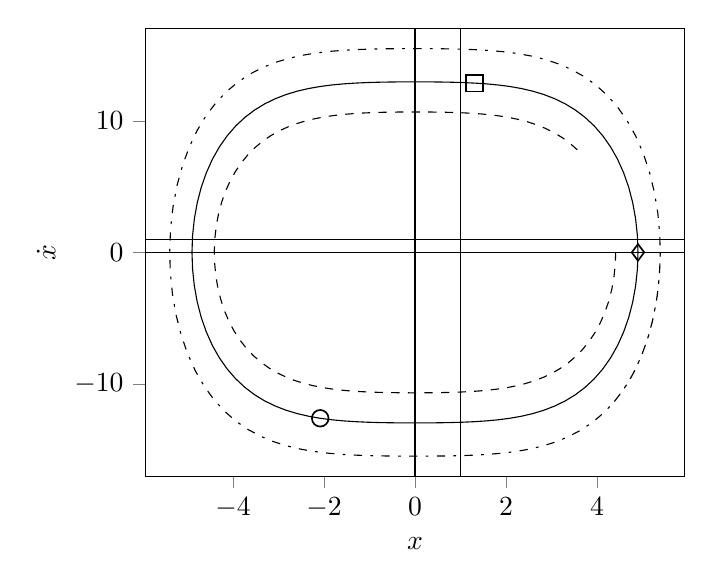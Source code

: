% This file was created by matplotlib2tikz v0.6.13.
\begin{tikzpicture}

\begin{axis}[
xlabel={$x$},
ylabel={$\dot x$},
xmin=-5.93, xmax=5.93,
ymin=-17.049, ymax=17.049,
xtick={-6,-4,-2,0,2,4,6},
xticklabels={,$-4$,$-2$,$0$,$2$,$4$,},
ytick={-20,-10,0,10,20},
yticklabels={,$-10$,$0$,$10$,$0$},
tick align=outside,
tick pos=left,
x grid style={white!69.02!black},
y grid style={white!69.02!black}
]
\addplot [black, forget plot]
table {%
4.901 0
4.888 -1.286
4.849 -2.552
4.785 -3.781
4.697 -4.955
4.585 -6.06
4.452 -7.086
4.299 -8.022
4.128 -8.865
3.941 -9.611
3.74 -10.262
3.527 -10.822
3.304 -11.294
3.071 -11.686
2.832 -12.007
2.586 -12.263
2.336 -12.464
2.083 -12.618
1.826 -12.733
1.568 -12.817
1.308 -12.876
1.047 -12.917
0.786 -12.943
0.524 -12.96
0.262 -12.968
-1.923e-06 -12.971
-0.262 -12.968
-0.524 -12.96
-0.786 -12.943
-1.047 -12.917
-1.308 -12.876
-1.568 -12.817
-1.826 -12.733
-2.083 -12.618
-2.336 -12.464
-2.586 -12.263
-2.832 -12.007
-3.071 -11.686
-3.304 -11.294
-3.527 -10.822
-3.74 -10.262
-3.941 -9.611
-4.128 -8.864
-4.299 -8.022
-4.452 -7.085
-4.585 -6.06
-4.697 -4.955
-4.785 -3.781
-4.849 -2.552
-4.888 -1.286
-4.901 1.926e-05
-4.888 1.286
-4.849 2.552
-4.785 3.781
-4.697 4.955
-4.585 6.06
-4.452 7.086
-4.299 8.022
-4.128 8.865
-3.941 9.611
-3.74 10.262
-3.527 10.822
-3.304 11.294
-3.071 11.686
-2.832 12.007
-2.586 12.263
-2.336 12.464
-2.083 12.618
-1.826 12.733
-1.568 12.817
-1.308 12.876
-1.047 12.917
-0.786 12.943
-0.524 12.96
-0.262 12.968
5.735e-06 12.971
0.262 12.968
0.524 12.96
0.786 12.943
1.048 12.917
1.308 12.876
1.568 12.817
1.826 12.733
2.083 12.618
2.336 12.464
2.586 12.263
2.832 12.007
3.071 11.686
3.304 11.294
3.527 10.822
3.74 10.262
3.941 9.611
4.128 8.864
4.299 8.022
4.452 7.085
4.585 6.06
4.697 4.955
4.785 3.781
4.849 2.552
4.888 1.286
4.901 -3.715e-05
};
\addplot [black, dashed, forget plot]
table {%
4.411 0
4.401 -0.955
4.372 -1.897
4.325 -2.817
4.259 -3.704
4.175 -4.548
4.075 -5.342
3.96 -6.079
3.83 -6.756
3.687 -7.369
3.532 -7.918
3.367 -8.403
3.193 -8.826
3.011 -9.191
2.822 -9.501
2.627 -9.761
2.427 -9.975
2.224 -10.15
2.017 -10.289
1.808 -10.399
1.597 -10.484
1.384 -10.547
1.171 -10.594
0.956 -10.628
0.741 -10.652
0.526 -10.667
0.31 -10.676
0.094 -10.68
-0.122 -10.68
-0.338 -10.675
-0.554 -10.665
-0.769 -10.649
-0.984 -10.624
-1.198 -10.589
-1.412 -10.54
-1.625 -10.474
-1.835 -10.386
-2.044 -10.273
-2.251 -10.129
-2.454 -9.95
-2.653 -9.73
-2.847 -9.464
-3.035 -9.147
-3.216 -8.775
-3.389 -8.343
-3.553 -7.85
-3.706 -7.293
-3.847 -6.671
-3.975 -5.987
-4.089 -5.242
-4.187 -4.441
-4.268 -3.591
-4.332 -2.699
-4.377 -1.776
-4.403 -0.831
-4.411 0.124
-4.398 1.078
-4.367 2.019
-4.317 2.935
-4.249 3.816
-4.163 4.654
-4.061 5.441
-3.943 6.17
-3.812 6.839
-3.667 7.444
-3.511 7.984
-3.345 8.461
-3.17 8.877
-2.987 9.234
-2.797 9.538
-2.601 9.791
-2.401 10.0
-2.197 10.17
-1.99 10.305
-1.781 10.411
-1.569 10.493
-1.357 10.554
-1.143 10.6
-0.928 10.632
-0.713 10.654
-0.498 10.669
-0.282 10.677
-0.066 10.681
0.15 10.68
0.366 10.674
0.582 10.664
0.797 10.646
1.012 10.621
1.226 10.584
1.44 10.533
1.652 10.464
1.863 10.373
2.071 10.256
2.277 10.108
2.48 9.924
2.678 9.698
2.871 9.426
3.059 9.102
3.239 8.722
3.411 8.283
3.573 7.781
};
\addplot [black, dash pattern=on 1pt off 3pt on 3pt off 3pt, forget plot]
table {%
5.391 0
5.374 -1.687
5.323 -3.345
5.239 -4.942
5.124 -6.455
4.979 -7.862
4.807 -9.147
4.61 -10.299
4.391 -11.313
4.153 -12.189
3.899 -12.932
3.631 -13.548
3.352 -14.05
3.064 -14.45
2.769 -14.76
2.468 -14.995
2.163 -15.168
1.855 -15.291
1.545 -15.376
1.233 -15.431
0.921 -15.466
0.608 -15.486
0.295 -15.496
-0.018 -15.499
-0.331 -15.496
-0.645 -15.484
-0.957 -15.463
-1.27 -15.426
-1.581 -15.368
-1.891 -15.279
-2.198 -15.151
-2.503 -14.972
-2.803 -14.728
-3.098 -14.408
-3.385 -13.998
-3.663 -13.483
-3.93 -12.852
-4.182 -12.094
-4.418 -11.203
-4.634 -10.172
-4.828 -9.005
-4.997 -7.705
-5.139 -6.285
-5.25 -4.761
-5.331 -3.155
-5.378 -1.493
-5.391 0.196
-5.37 1.882
-5.315 3.533
-5.227 5.123
-5.108 6.624
-4.96 8.018
-4.785 9.288
-4.586 10.424
-4.365 11.422
-4.125 12.282
-3.869 13.009
-3.6 13.612
-3.319 14.102
-3.03 14.49
-2.734 14.791
-2.433 15.018
-2.127 15.185
-1.819 15.303
-1.509 15.383
-1.197 15.436
-0.885 15.469
-0.572 15.488
-0.259 15.497
0.055 15.499
0.368 15.495
0.681 15.482
0.994 15.459
1.306 15.42
1.617 15.359
1.927 15.267
2.234 15.133
2.538 14.947
2.838 14.695
3.132 14.366
3.418 13.943
3.695 13.416
3.96 12.771
4.21 11.998
4.444 11.09
4.658 10.044
4.849 8.861
5.015 7.546
5.153 6.113
5.261 4.578
5.338 2.964
5.381 1.297
5.39 -0.393
5.365 -2.076
5.306 -3.722
5.215 -5.302
5.093 -6.792
4.941 -8.172
4.763 -9.427
4.561 -10.547
4.338 -11.529
};
\addplot [semithick, black, mark=diamond, mark size=3, mark options={solid,fill opacity=0}, only marks, forget plot]
table {%
4.901 -3.715e-05
};
\addplot [semithick, black, mark=square, mark size=3, mark options={solid,fill opacity=0}, only marks, forget plot]
table {%
1.308 12.876
};
\addplot [semithick, black, mark=*, mark size=3, mark options={solid,fill opacity=0}, only marks, forget plot]
table {%
-2.083 -12.618
};
\path [draw=black, fill opacity=0] (axis cs:0,-17.049)
--(axis cs:0,17.049);

\path [draw=black, fill opacity=0] (axis cs:1,-17.049)
--(axis cs:1,17.049);

\path [draw=black, fill opacity=0] (axis cs:-5.93,0)
--(axis cs:5.93,0);

\path [draw=black, fill opacity=0] (axis cs:-5.93,1)
--(axis cs:5.93,1);

\end{axis}

\end{tikzpicture}